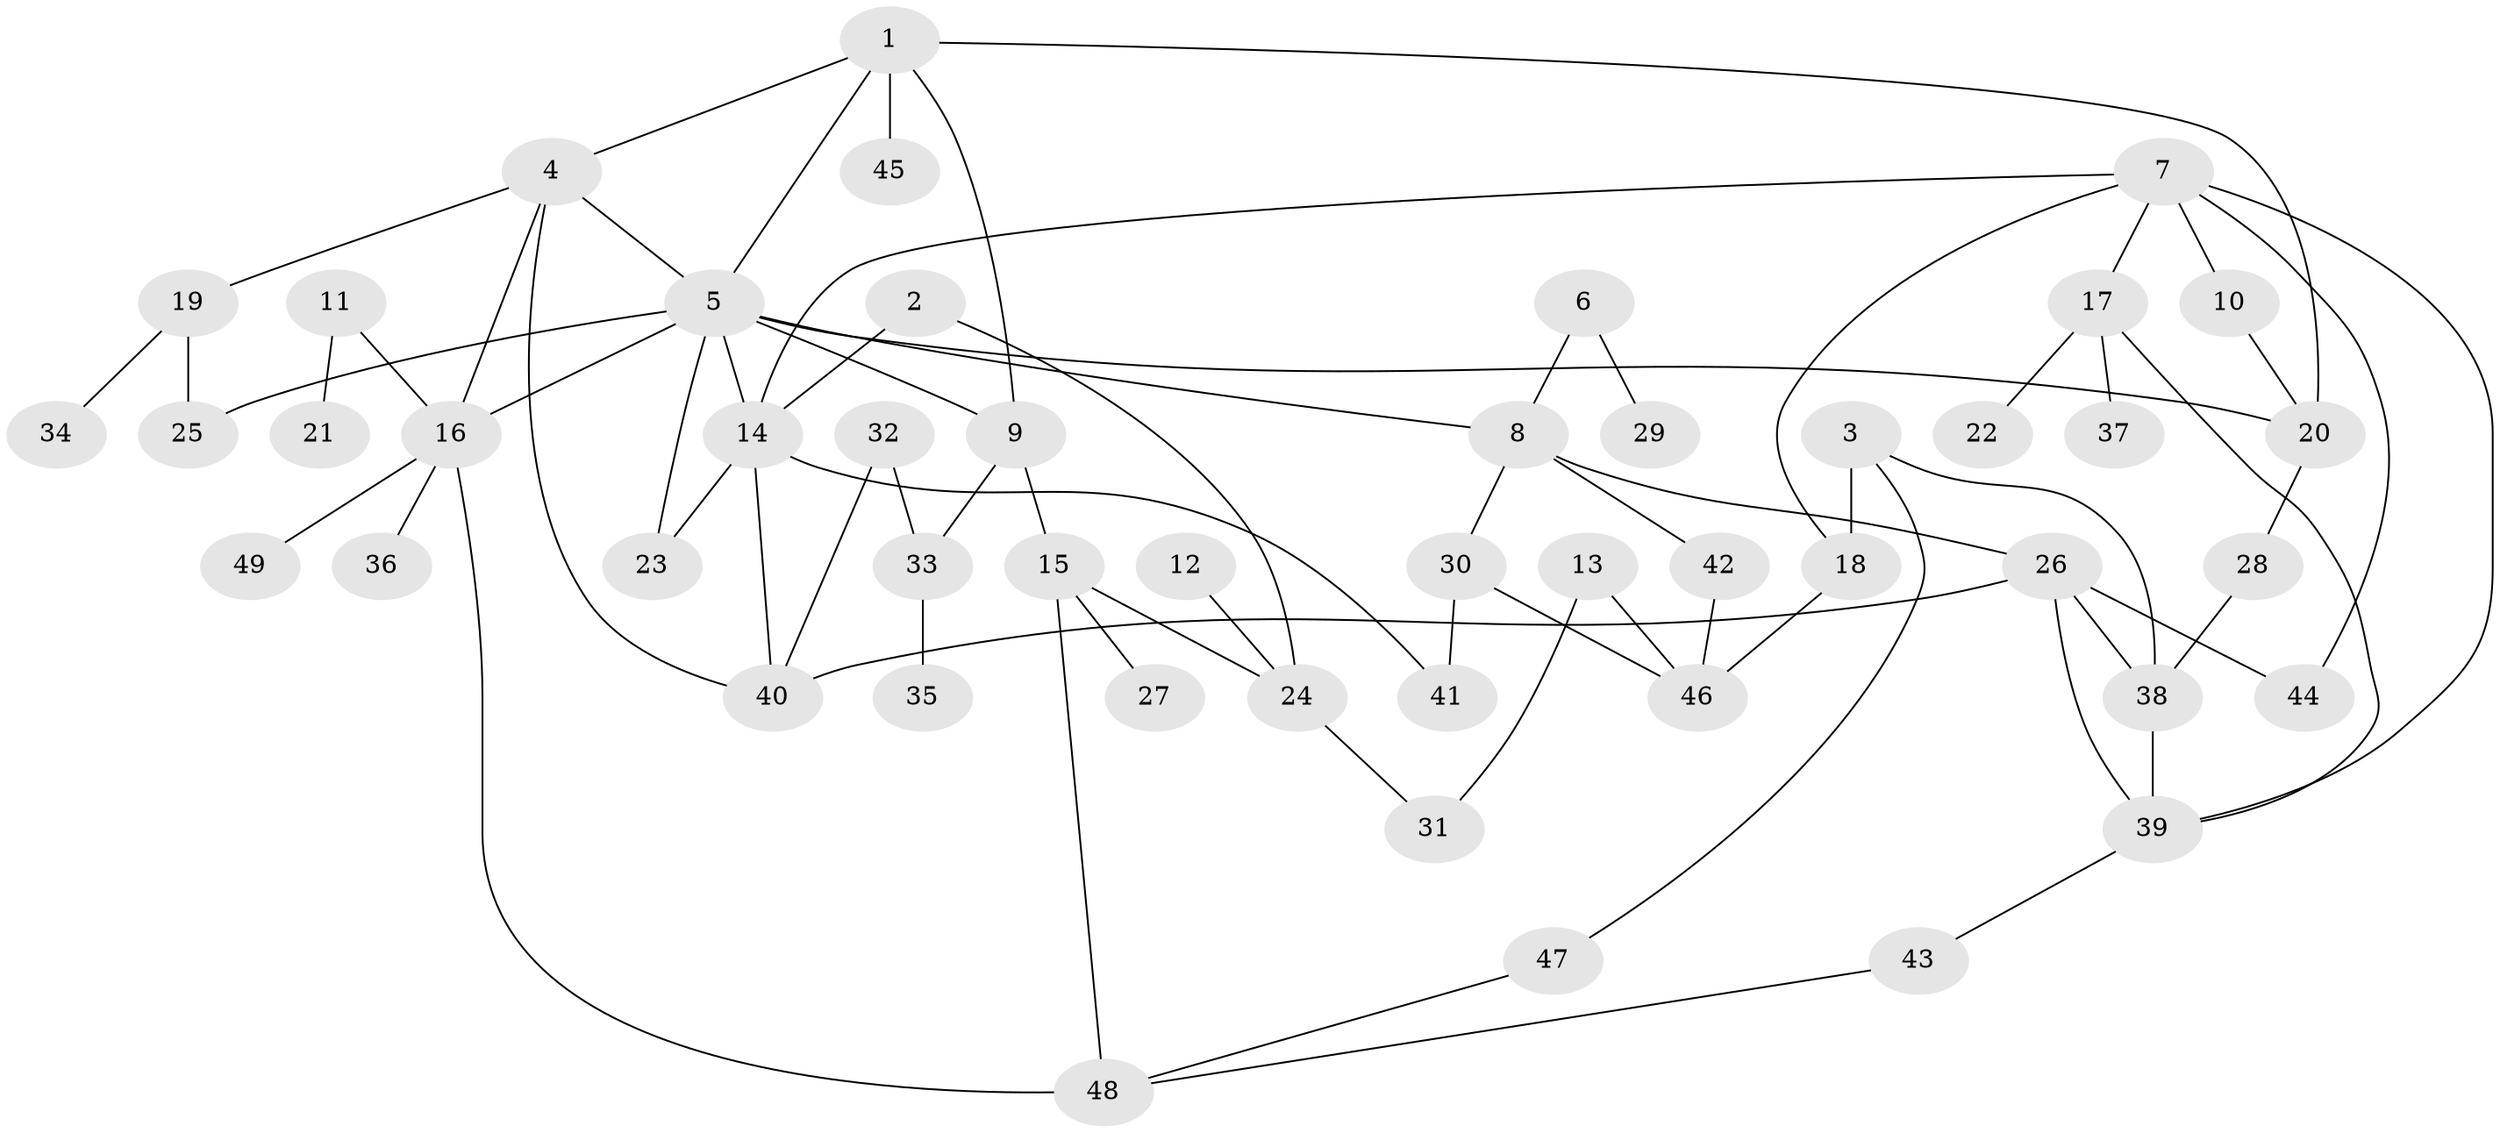 // original degree distribution, {5: 0.075, 6: 0.025, 7: 0.0375, 4: 0.075, 2: 0.35, 3: 0.175, 1: 0.2625}
// Generated by graph-tools (version 1.1) at 2025/36/03/04/25 23:36:00]
// undirected, 49 vertices, 72 edges
graph export_dot {
  node [color=gray90,style=filled];
  1;
  2;
  3;
  4;
  5;
  6;
  7;
  8;
  9;
  10;
  11;
  12;
  13;
  14;
  15;
  16;
  17;
  18;
  19;
  20;
  21;
  22;
  23;
  24;
  25;
  26;
  27;
  28;
  29;
  30;
  31;
  32;
  33;
  34;
  35;
  36;
  37;
  38;
  39;
  40;
  41;
  42;
  43;
  44;
  45;
  46;
  47;
  48;
  49;
  1 -- 4 [weight=1.0];
  1 -- 5 [weight=1.0];
  1 -- 9 [weight=1.0];
  1 -- 20 [weight=1.0];
  1 -- 45 [weight=1.0];
  2 -- 14 [weight=1.0];
  2 -- 24 [weight=1.0];
  3 -- 18 [weight=1.0];
  3 -- 38 [weight=1.0];
  3 -- 47 [weight=1.0];
  4 -- 5 [weight=1.0];
  4 -- 16 [weight=1.0];
  4 -- 19 [weight=1.0];
  4 -- 40 [weight=1.0];
  5 -- 8 [weight=1.0];
  5 -- 9 [weight=1.0];
  5 -- 14 [weight=1.0];
  5 -- 16 [weight=1.0];
  5 -- 20 [weight=1.0];
  5 -- 23 [weight=1.0];
  5 -- 25 [weight=1.0];
  6 -- 8 [weight=1.0];
  6 -- 29 [weight=1.0];
  7 -- 10 [weight=1.0];
  7 -- 14 [weight=1.0];
  7 -- 17 [weight=1.0];
  7 -- 18 [weight=1.0];
  7 -- 39 [weight=1.0];
  7 -- 44 [weight=1.0];
  8 -- 26 [weight=1.0];
  8 -- 30 [weight=1.0];
  8 -- 42 [weight=1.0];
  9 -- 15 [weight=1.0];
  9 -- 33 [weight=1.0];
  10 -- 20 [weight=1.0];
  11 -- 16 [weight=1.0];
  11 -- 21 [weight=1.0];
  12 -- 24 [weight=1.0];
  13 -- 31 [weight=1.0];
  13 -- 46 [weight=1.0];
  14 -- 23 [weight=1.0];
  14 -- 40 [weight=1.0];
  14 -- 41 [weight=1.0];
  15 -- 24 [weight=1.0];
  15 -- 27 [weight=1.0];
  15 -- 48 [weight=1.0];
  16 -- 36 [weight=1.0];
  16 -- 48 [weight=1.0];
  16 -- 49 [weight=1.0];
  17 -- 22 [weight=1.0];
  17 -- 37 [weight=1.0];
  17 -- 39 [weight=1.0];
  18 -- 46 [weight=1.0];
  19 -- 25 [weight=1.0];
  19 -- 34 [weight=1.0];
  20 -- 28 [weight=1.0];
  24 -- 31 [weight=1.0];
  26 -- 38 [weight=1.0];
  26 -- 39 [weight=1.0];
  26 -- 40 [weight=1.0];
  26 -- 44 [weight=1.0];
  28 -- 38 [weight=1.0];
  30 -- 41 [weight=1.0];
  30 -- 46 [weight=1.0];
  32 -- 33 [weight=1.0];
  32 -- 40 [weight=1.0];
  33 -- 35 [weight=1.0];
  38 -- 39 [weight=1.0];
  39 -- 43 [weight=1.0];
  42 -- 46 [weight=1.0];
  43 -- 48 [weight=1.0];
  47 -- 48 [weight=1.0];
}
